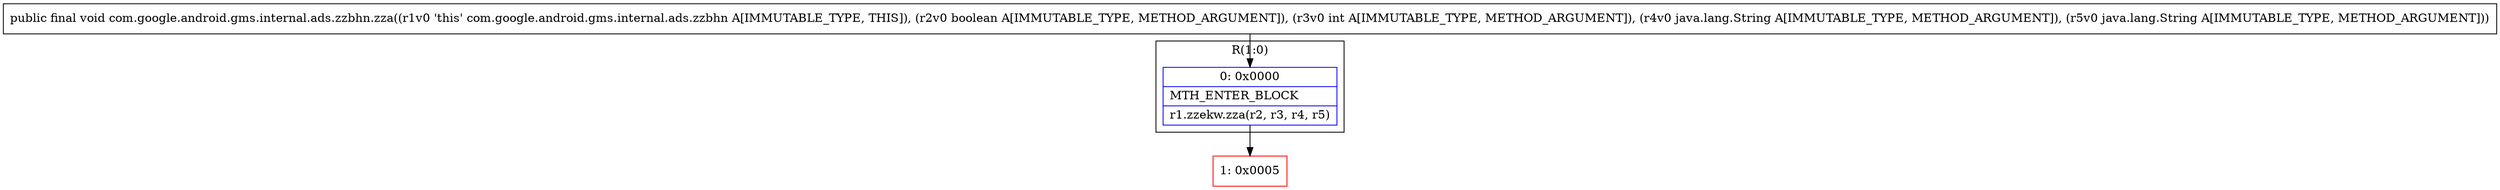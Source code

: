 digraph "CFG forcom.google.android.gms.internal.ads.zzbhn.zza(ZILjava\/lang\/String;Ljava\/lang\/String;)V" {
subgraph cluster_Region_671586704 {
label = "R(1:0)";
node [shape=record,color=blue];
Node_0 [shape=record,label="{0\:\ 0x0000|MTH_ENTER_BLOCK\l|r1.zzekw.zza(r2, r3, r4, r5)\l}"];
}
Node_1 [shape=record,color=red,label="{1\:\ 0x0005}"];
MethodNode[shape=record,label="{public final void com.google.android.gms.internal.ads.zzbhn.zza((r1v0 'this' com.google.android.gms.internal.ads.zzbhn A[IMMUTABLE_TYPE, THIS]), (r2v0 boolean A[IMMUTABLE_TYPE, METHOD_ARGUMENT]), (r3v0 int A[IMMUTABLE_TYPE, METHOD_ARGUMENT]), (r4v0 java.lang.String A[IMMUTABLE_TYPE, METHOD_ARGUMENT]), (r5v0 java.lang.String A[IMMUTABLE_TYPE, METHOD_ARGUMENT])) }"];
MethodNode -> Node_0;
Node_0 -> Node_1;
}

